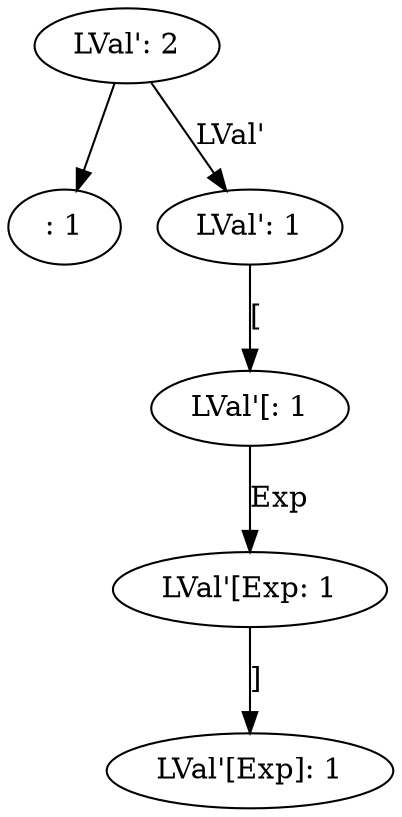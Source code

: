 digraph {
    0 [ label = "LVal': 2" ]
    1 [ label = ": 1" ]
    2 [ label = "LVal': 1" ]
    3 [ label = "LVal'[: 1" ]
    4 [ label = "LVal'[Exp: 1" ]
    5 [ label = "LVal'[Exp]: 1" ]
    0 -> 1 [ label = "" ]
    0 -> 2 [ label = "LVal'" ]
    2 -> 3 [ label = "[" ]
    3 -> 4 [ label = "Exp" ]
    4 -> 5 [ label = "]" ]
}
